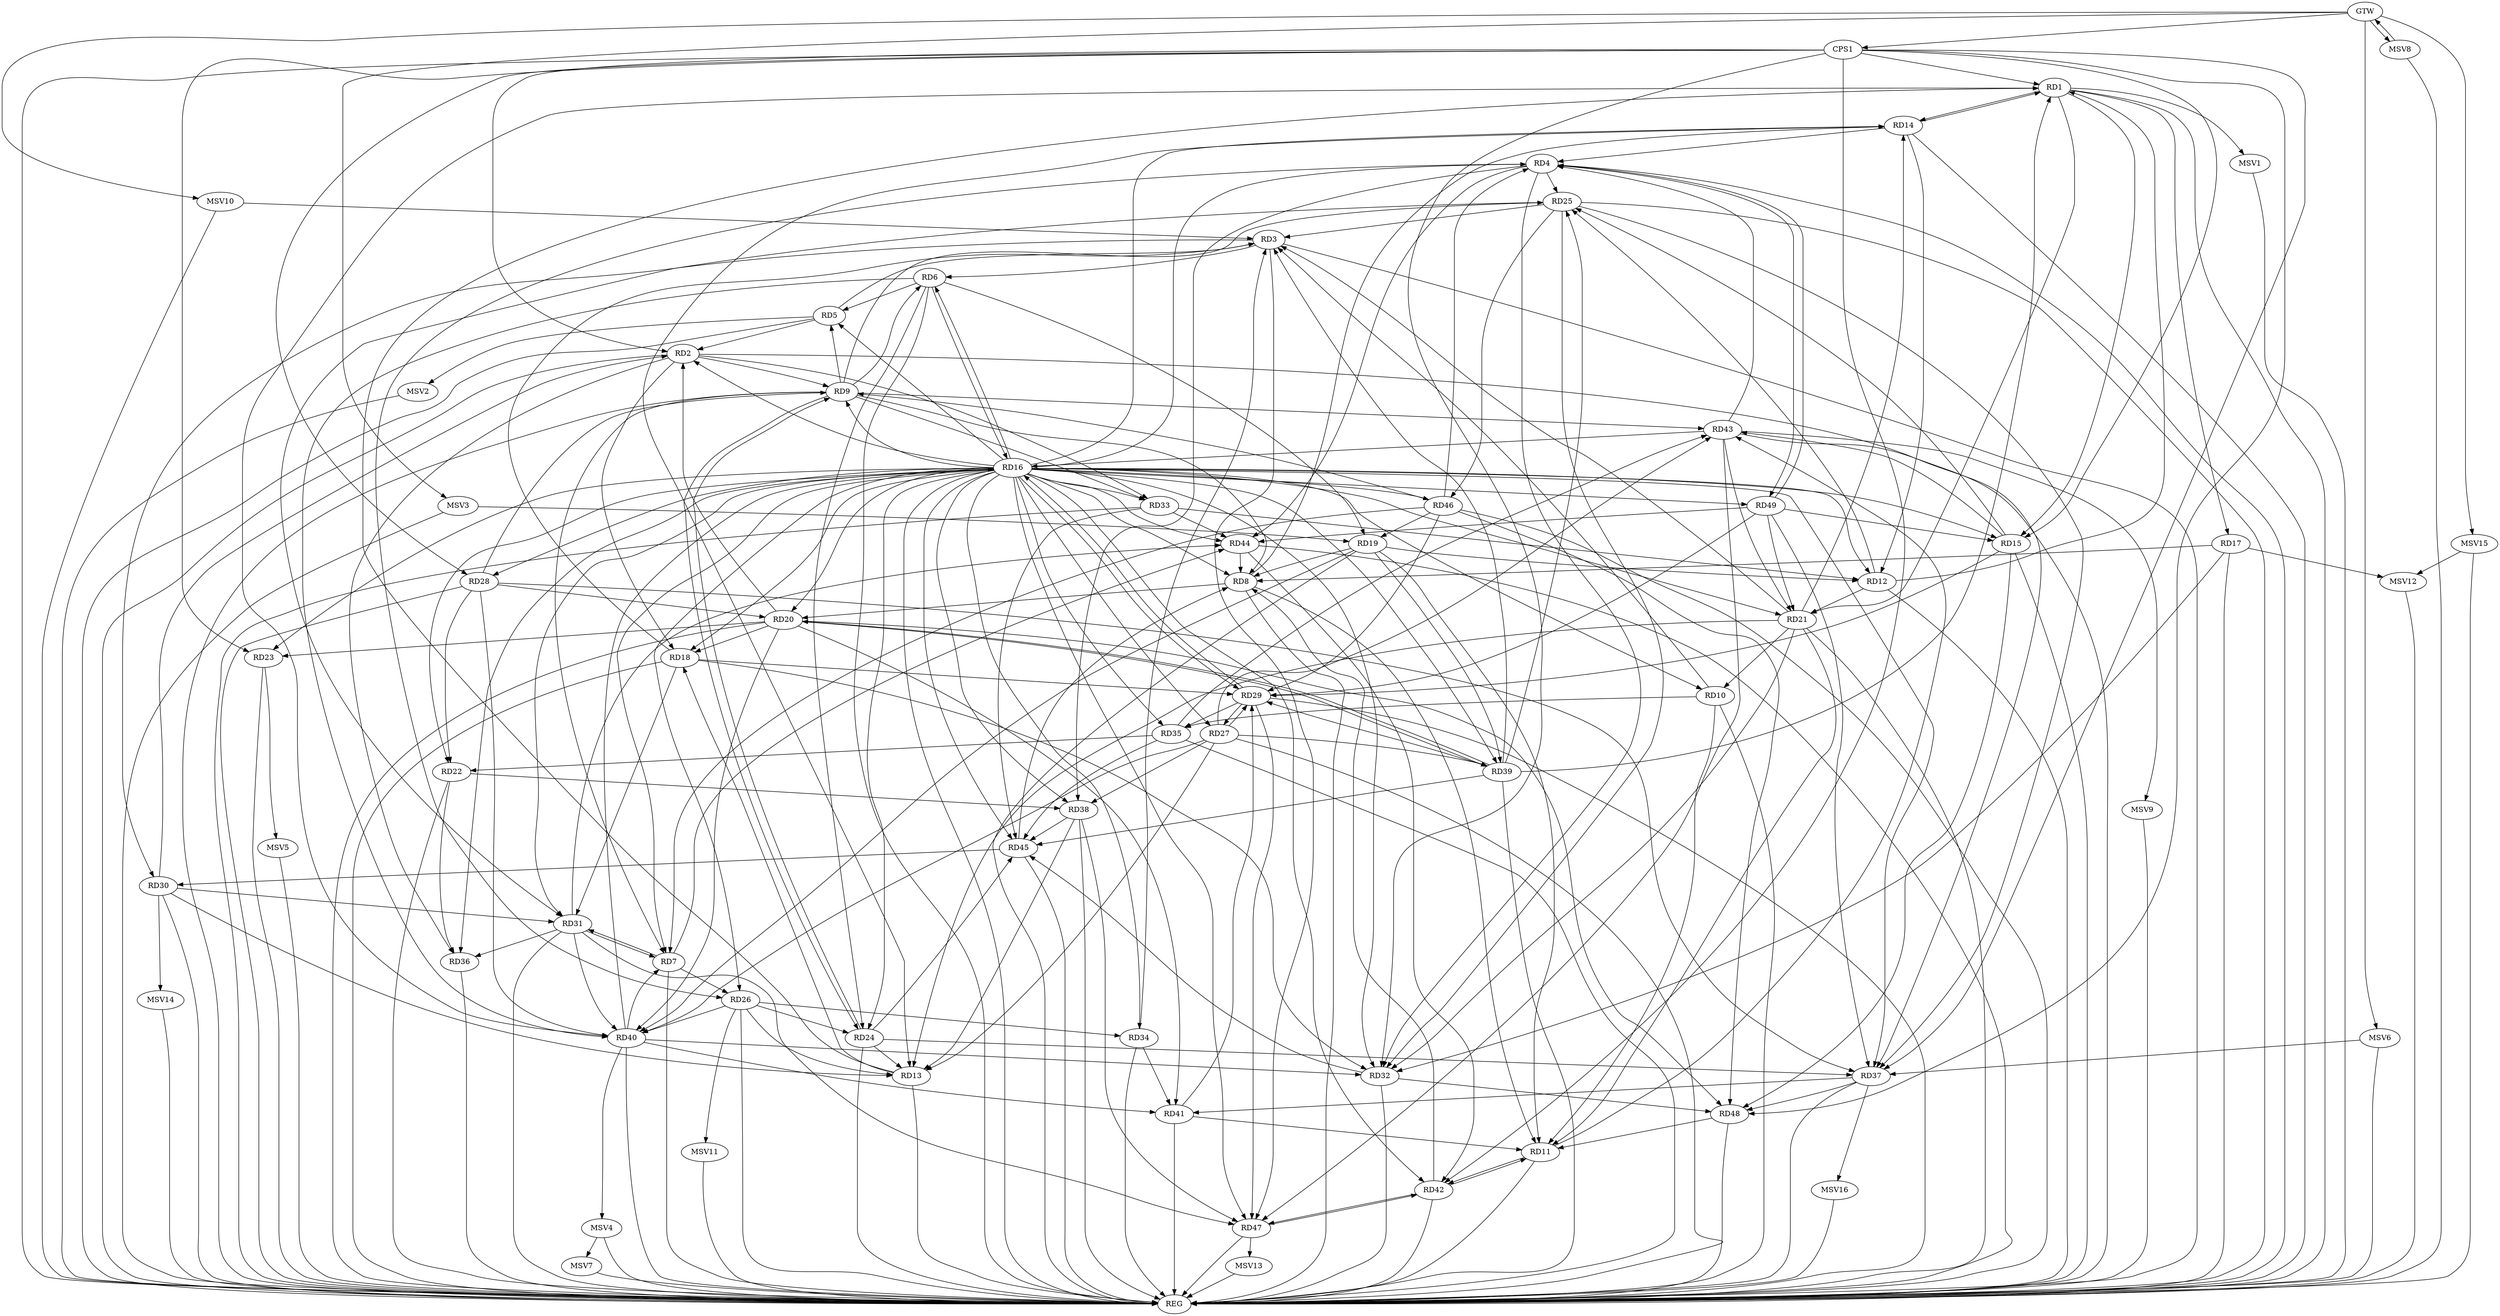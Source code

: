 strict digraph G {
  RD1 [ label="RD1" ];
  RD2 [ label="RD2" ];
  RD3 [ label="RD3" ];
  RD4 [ label="RD4" ];
  RD5 [ label="RD5" ];
  RD6 [ label="RD6" ];
  RD7 [ label="RD7" ];
  RD8 [ label="RD8" ];
  RD9 [ label="RD9" ];
  RD10 [ label="RD10" ];
  RD11 [ label="RD11" ];
  RD12 [ label="RD12" ];
  RD13 [ label="RD13" ];
  RD14 [ label="RD14" ];
  RD15 [ label="RD15" ];
  RD16 [ label="RD16" ];
  RD17 [ label="RD17" ];
  RD18 [ label="RD18" ];
  RD19 [ label="RD19" ];
  RD20 [ label="RD20" ];
  RD21 [ label="RD21" ];
  RD22 [ label="RD22" ];
  RD23 [ label="RD23" ];
  RD24 [ label="RD24" ];
  RD25 [ label="RD25" ];
  RD26 [ label="RD26" ];
  RD27 [ label="RD27" ];
  RD28 [ label="RD28" ];
  RD29 [ label="RD29" ];
  RD30 [ label="RD30" ];
  RD31 [ label="RD31" ];
  RD32 [ label="RD32" ];
  RD33 [ label="RD33" ];
  RD34 [ label="RD34" ];
  RD35 [ label="RD35" ];
  RD36 [ label="RD36" ];
  RD37 [ label="RD37" ];
  RD38 [ label="RD38" ];
  RD39 [ label="RD39" ];
  RD40 [ label="RD40" ];
  RD41 [ label="RD41" ];
  RD42 [ label="RD42" ];
  RD43 [ label="RD43" ];
  RD44 [ label="RD44" ];
  RD45 [ label="RD45" ];
  RD46 [ label="RD46" ];
  RD47 [ label="RD47" ];
  RD48 [ label="RD48" ];
  RD49 [ label="RD49" ];
  CPS1 [ label="CPS1" ];
  GTW [ label="GTW" ];
  REG [ label="REG" ];
  MSV1 [ label="MSV1" ];
  MSV2 [ label="MSV2" ];
  MSV3 [ label="MSV3" ];
  MSV4 [ label="MSV4" ];
  MSV5 [ label="MSV5" ];
  MSV6 [ label="MSV6" ];
  MSV7 [ label="MSV7" ];
  MSV8 [ label="MSV8" ];
  MSV9 [ label="MSV9" ];
  MSV10 [ label="MSV10" ];
  MSV11 [ label="MSV11" ];
  MSV12 [ label="MSV12" ];
  MSV13 [ label="MSV13" ];
  MSV14 [ label="MSV14" ];
  MSV15 [ label="MSV15" ];
  MSV16 [ label="MSV16" ];
  RD12 -> RD1;
  RD13 -> RD1;
  RD1 -> RD14;
  RD14 -> RD1;
  RD1 -> RD15;
  RD1 -> RD17;
  RD1 -> RD21;
  RD39 -> RD1;
  RD1 -> RD40;
  RD5 -> RD2;
  RD2 -> RD9;
  RD2 -> RD18;
  RD20 -> RD2;
  RD30 -> RD2;
  RD2 -> RD33;
  RD2 -> RD36;
  RD2 -> RD37;
  RD5 -> RD3;
  RD3 -> RD6;
  RD10 -> RD3;
  RD18 -> RD3;
  RD21 -> RD3;
  RD25 -> RD3;
  RD3 -> RD30;
  RD34 -> RD3;
  RD39 -> RD3;
  RD3 -> RD47;
  RD14 -> RD4;
  RD16 -> RD4;
  RD4 -> RD25;
  RD4 -> RD26;
  RD4 -> RD32;
  RD4 -> RD38;
  RD43 -> RD4;
  RD4 -> RD44;
  RD46 -> RD4;
  RD4 -> RD49;
  RD49 -> RD4;
  RD6 -> RD5;
  RD9 -> RD5;
  RD9 -> RD6;
  RD6 -> RD16;
  RD6 -> RD19;
  RD6 -> RD24;
  RD6 -> RD40;
  RD9 -> RD7;
  RD16 -> RD7;
  RD7 -> RD26;
  RD7 -> RD31;
  RD31 -> RD7;
  RD40 -> RD7;
  RD7 -> RD44;
  RD46 -> RD7;
  RD9 -> RD8;
  RD8 -> RD11;
  RD8 -> RD14;
  RD17 -> RD8;
  RD19 -> RD8;
  RD8 -> RD20;
  RD42 -> RD8;
  RD44 -> RD8;
  RD45 -> RD8;
  RD9 -> RD24;
  RD24 -> RD9;
  RD9 -> RD25;
  RD28 -> RD9;
  RD9 -> RD33;
  RD9 -> RD43;
  RD46 -> RD9;
  RD10 -> RD11;
  RD21 -> RD10;
  RD10 -> RD35;
  RD19 -> RD11;
  RD21 -> RD11;
  RD41 -> RD11;
  RD11 -> RD42;
  RD42 -> RD11;
  RD11 -> RD43;
  RD48 -> RD11;
  RD14 -> RD12;
  RD19 -> RD12;
  RD12 -> RD21;
  RD12 -> RD25;
  RD33 -> RD12;
  RD14 -> RD13;
  RD13 -> RD18;
  RD21 -> RD13;
  RD24 -> RD13;
  RD26 -> RD13;
  RD27 -> RD13;
  RD30 -> RD13;
  RD38 -> RD13;
  RD21 -> RD14;
  RD16 -> RD15;
  RD15 -> RD25;
  RD15 -> RD29;
  RD15 -> RD43;
  RD15 -> RD48;
  RD49 -> RD15;
  RD16 -> RD21;
  RD16 -> RD22;
  RD16 -> RD29;
  RD29 -> RD16;
  RD16 -> RD36;
  RD16 -> RD37;
  RD40 -> RD16;
  RD43 -> RD16;
  RD16 -> RD44;
  RD17 -> RD32;
  RD20 -> RD18;
  RD18 -> RD29;
  RD18 -> RD31;
  RD18 -> RD32;
  RD19 -> RD39;
  RD19 -> RD40;
  RD46 -> RD19;
  RD20 -> RD23;
  RD28 -> RD20;
  RD20 -> RD39;
  RD39 -> RD20;
  RD20 -> RD40;
  RD20 -> RD41;
  RD20 -> RD48;
  RD21 -> RD32;
  RD43 -> RD21;
  RD49 -> RD21;
  RD28 -> RD22;
  RD35 -> RD22;
  RD22 -> RD36;
  RD22 -> RD38;
  RD26 -> RD24;
  RD24 -> RD37;
  RD24 -> RD45;
  RD25 -> RD31;
  RD25 -> RD32;
  RD25 -> RD37;
  RD39 -> RD25;
  RD25 -> RD46;
  RD26 -> RD34;
  RD26 -> RD40;
  RD27 -> RD29;
  RD29 -> RD27;
  RD27 -> RD38;
  RD27 -> RD39;
  RD27 -> RD40;
  RD27 -> RD43;
  RD28 -> RD37;
  RD28 -> RD40;
  RD29 -> RD35;
  RD39 -> RD29;
  RD41 -> RD29;
  RD46 -> RD29;
  RD29 -> RD47;
  RD49 -> RD29;
  RD30 -> RD31;
  RD45 -> RD30;
  RD31 -> RD36;
  RD31 -> RD40;
  RD31 -> RD44;
  RD31 -> RD47;
  RD40 -> RD32;
  RD32 -> RD45;
  RD32 -> RD48;
  RD33 -> RD44;
  RD33 -> RD45;
  RD34 -> RD41;
  RD35 -> RD43;
  RD35 -> RD45;
  RD37 -> RD41;
  RD37 -> RD48;
  RD49 -> RD37;
  RD38 -> RD45;
  RD38 -> RD47;
  RD39 -> RD45;
  RD40 -> RD41;
  RD44 -> RD42;
  RD42 -> RD47;
  RD47 -> RD42;
  RD43 -> RD47;
  RD49 -> RD44;
  RD46 -> RD48;
  CPS1 -> RD23;
  CPS1 -> RD32;
  CPS1 -> RD42;
  CPS1 -> RD1;
  CPS1 -> RD37;
  CPS1 -> RD48;
  CPS1 -> RD28;
  CPS1 -> RD15;
  CPS1 -> RD2;
  GTW -> CPS1;
  RD1 -> REG;
  RD2 -> REG;
  RD3 -> REG;
  RD4 -> REG;
  RD5 -> REG;
  RD6 -> REG;
  RD7 -> REG;
  RD8 -> REG;
  RD9 -> REG;
  RD10 -> REG;
  RD11 -> REG;
  RD12 -> REG;
  RD13 -> REG;
  RD14 -> REG;
  RD15 -> REG;
  RD16 -> REG;
  RD17 -> REG;
  RD18 -> REG;
  RD19 -> REG;
  RD20 -> REG;
  RD21 -> REG;
  RD22 -> REG;
  RD23 -> REG;
  RD24 -> REG;
  RD25 -> REG;
  RD26 -> REG;
  RD27 -> REG;
  RD28 -> REG;
  RD29 -> REG;
  RD30 -> REG;
  RD31 -> REG;
  RD32 -> REG;
  RD33 -> REG;
  RD34 -> REG;
  RD35 -> REG;
  RD36 -> REG;
  RD37 -> REG;
  RD38 -> REG;
  RD39 -> REG;
  RD40 -> REG;
  RD41 -> REG;
  RD42 -> REG;
  RD43 -> REG;
  RD44 -> REG;
  RD45 -> REG;
  RD46 -> REG;
  RD47 -> REG;
  RD48 -> REG;
  CPS1 -> REG;
  RD16 -> RD9;
  RD16 -> RD46;
  RD16 -> RD34;
  RD16 -> RD12;
  RD16 -> RD18;
  RD16 -> RD35;
  RD16 -> RD45;
  RD16 -> RD31;
  RD16 -> RD14;
  RD16 -> RD47;
  RD16 -> RD28;
  RD16 -> RD26;
  RD16 -> RD39;
  RD16 -> RD20;
  RD16 -> RD10;
  RD16 -> RD5;
  RD16 -> RD27;
  RD16 -> RD23;
  RD16 -> RD38;
  RD16 -> RD32;
  RD16 -> RD24;
  RD16 -> RD49;
  RD16 -> RD2;
  RD16 -> RD33;
  RD16 -> RD6;
  RD16 -> RD42;
  RD16 -> RD8;
  RD1 -> MSV1;
  MSV1 -> REG;
  RD5 -> MSV2;
  MSV2 -> REG;
  MSV3 -> RD19;
  GTW -> MSV3;
  MSV3 -> REG;
  RD40 -> MSV4;
  MSV4 -> REG;
  RD23 -> MSV5;
  MSV5 -> REG;
  MSV6 -> RD37;
  GTW -> MSV6;
  MSV6 -> REG;
  MSV4 -> MSV7;
  MSV7 -> REG;
  MSV8 -> GTW;
  GTW -> MSV8;
  MSV8 -> REG;
  RD43 -> MSV9;
  MSV9 -> REG;
  MSV10 -> RD3;
  GTW -> MSV10;
  MSV10 -> REG;
  RD26 -> MSV11;
  MSV11 -> REG;
  RD17 -> MSV12;
  MSV12 -> REG;
  RD47 -> MSV13;
  MSV13 -> REG;
  RD30 -> MSV14;
  MSV14 -> REG;
  MSV15 -> MSV12;
  GTW -> MSV15;
  MSV15 -> REG;
  RD37 -> MSV16;
  MSV16 -> REG;
}
